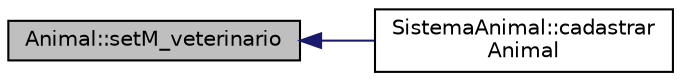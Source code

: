 digraph "Animal::setM_veterinario"
{
  edge [fontname="Helvetica",fontsize="10",labelfontname="Helvetica",labelfontsize="10"];
  node [fontname="Helvetica",fontsize="10",shape=record];
  rankdir="LR";
  Node51 [label="Animal::setM_veterinario",height=0.2,width=0.4,color="black", fillcolor="grey75", style="filled", fontcolor="black"];
  Node51 -> Node52 [dir="back",color="midnightblue",fontsize="10",style="solid",fontname="Helvetica"];
  Node52 [label="SistemaAnimal::cadastrar\lAnimal",height=0.2,width=0.4,color="black", fillcolor="white", style="filled",URL="$class_sistema_animal.html#a3a5bb8c67bdddd7c2e0d560a2a6fafa3"];
}
